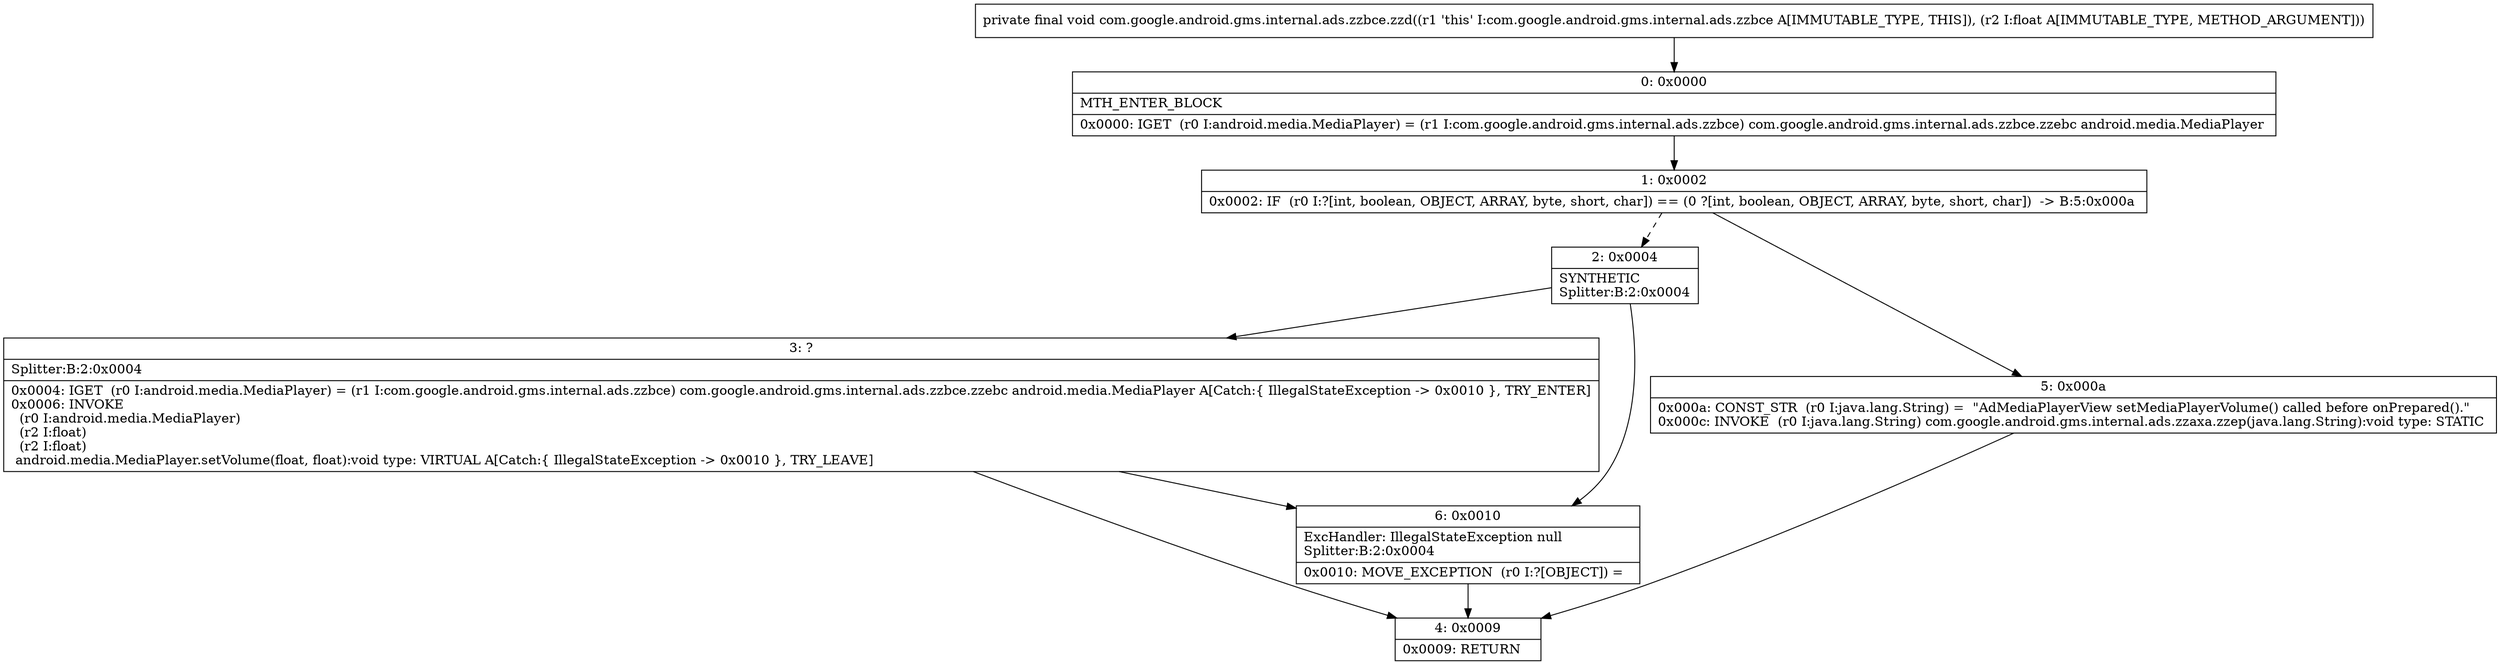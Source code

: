 digraph "CFG forcom.google.android.gms.internal.ads.zzbce.zzd(F)V" {
Node_0 [shape=record,label="{0\:\ 0x0000|MTH_ENTER_BLOCK\l|0x0000: IGET  (r0 I:android.media.MediaPlayer) = (r1 I:com.google.android.gms.internal.ads.zzbce) com.google.android.gms.internal.ads.zzbce.zzebc android.media.MediaPlayer \l}"];
Node_1 [shape=record,label="{1\:\ 0x0002|0x0002: IF  (r0 I:?[int, boolean, OBJECT, ARRAY, byte, short, char]) == (0 ?[int, boolean, OBJECT, ARRAY, byte, short, char])  \-\> B:5:0x000a \l}"];
Node_2 [shape=record,label="{2\:\ 0x0004|SYNTHETIC\lSplitter:B:2:0x0004\l}"];
Node_3 [shape=record,label="{3\:\ ?|Splitter:B:2:0x0004\l|0x0004: IGET  (r0 I:android.media.MediaPlayer) = (r1 I:com.google.android.gms.internal.ads.zzbce) com.google.android.gms.internal.ads.zzbce.zzebc android.media.MediaPlayer A[Catch:\{ IllegalStateException \-\> 0x0010 \}, TRY_ENTER]\l0x0006: INVOKE  \l  (r0 I:android.media.MediaPlayer)\l  (r2 I:float)\l  (r2 I:float)\l android.media.MediaPlayer.setVolume(float, float):void type: VIRTUAL A[Catch:\{ IllegalStateException \-\> 0x0010 \}, TRY_LEAVE]\l}"];
Node_4 [shape=record,label="{4\:\ 0x0009|0x0009: RETURN   \l}"];
Node_5 [shape=record,label="{5\:\ 0x000a|0x000a: CONST_STR  (r0 I:java.lang.String) =  \"AdMediaPlayerView setMediaPlayerVolume() called before onPrepared().\" \l0x000c: INVOKE  (r0 I:java.lang.String) com.google.android.gms.internal.ads.zzaxa.zzep(java.lang.String):void type: STATIC \l}"];
Node_6 [shape=record,label="{6\:\ 0x0010|ExcHandler: IllegalStateException null\lSplitter:B:2:0x0004\l|0x0010: MOVE_EXCEPTION  (r0 I:?[OBJECT]) =  \l}"];
MethodNode[shape=record,label="{private final void com.google.android.gms.internal.ads.zzbce.zzd((r1 'this' I:com.google.android.gms.internal.ads.zzbce A[IMMUTABLE_TYPE, THIS]), (r2 I:float A[IMMUTABLE_TYPE, METHOD_ARGUMENT])) }"];
MethodNode -> Node_0;
Node_0 -> Node_1;
Node_1 -> Node_2[style=dashed];
Node_1 -> Node_5;
Node_2 -> Node_3;
Node_2 -> Node_6;
Node_3 -> Node_4;
Node_3 -> Node_6;
Node_5 -> Node_4;
Node_6 -> Node_4;
}

